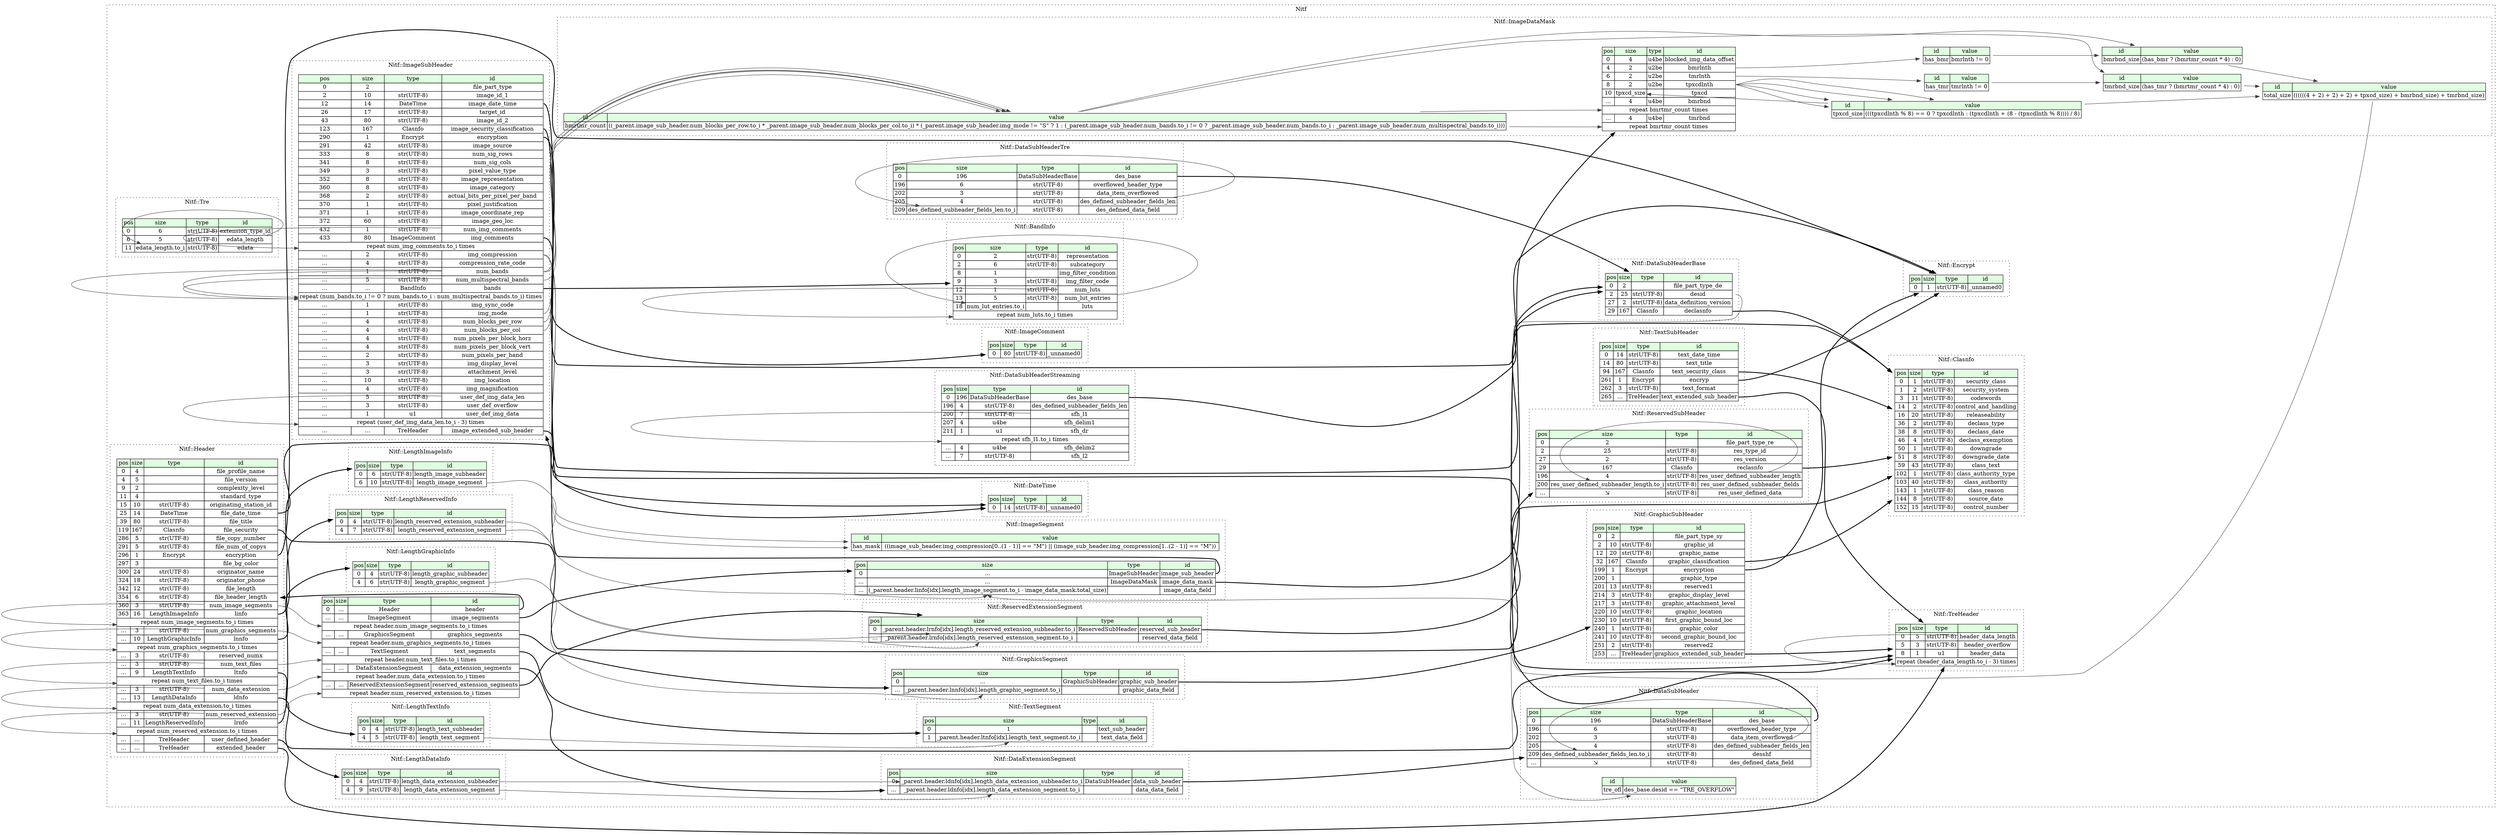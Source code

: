 digraph {
	rankdir=LR;
	node [shape=plaintext];
	subgraph cluster__nitf {
		label="Nitf";
		graph[style=dotted];

		nitf__seq [label=<<TABLE BORDER="0" CELLBORDER="1" CELLSPACING="0">
			<TR><TD BGCOLOR="#E0FFE0">pos</TD><TD BGCOLOR="#E0FFE0">size</TD><TD BGCOLOR="#E0FFE0">type</TD><TD BGCOLOR="#E0FFE0">id</TD></TR>
			<TR><TD PORT="header_pos">0</TD><TD PORT="header_size">...</TD><TD>Header</TD><TD PORT="header_type">header</TD></TR>
			<TR><TD PORT="image_segments_pos">...</TD><TD PORT="image_segments_size">...</TD><TD>ImageSegment</TD><TD PORT="image_segments_type">image_segments</TD></TR>
			<TR><TD COLSPAN="4" PORT="image_segments__repeat">repeat header.num_image_segments.to_i times</TD></TR>
			<TR><TD PORT="graphics_segments_pos">...</TD><TD PORT="graphics_segments_size">...</TD><TD>GraphicsSegment</TD><TD PORT="graphics_segments_type">graphics_segments</TD></TR>
			<TR><TD COLSPAN="4" PORT="graphics_segments__repeat">repeat header.num_graphics_segments.to_i times</TD></TR>
			<TR><TD PORT="text_segments_pos">...</TD><TD PORT="text_segments_size">...</TD><TD>TextSegment</TD><TD PORT="text_segments_type">text_segments</TD></TR>
			<TR><TD COLSPAN="4" PORT="text_segments__repeat">repeat header.num_text_files.to_i times</TD></TR>
			<TR><TD PORT="data_extension_segments_pos">...</TD><TD PORT="data_extension_segments_size">...</TD><TD>DataExtensionSegment</TD><TD PORT="data_extension_segments_type">data_extension_segments</TD></TR>
			<TR><TD COLSPAN="4" PORT="data_extension_segments__repeat">repeat header.num_data_extension.to_i times</TD></TR>
			<TR><TD PORT="reserved_extension_segments_pos">...</TD><TD PORT="reserved_extension_segments_size">...</TD><TD>ReservedExtensionSegment</TD><TD PORT="reserved_extension_segments_type">reserved_extension_segments</TD></TR>
			<TR><TD COLSPAN="4" PORT="reserved_extension_segments__repeat">repeat header.num_reserved_extension.to_i times</TD></TR>
		</TABLE>>];
		subgraph cluster__reserved_extension_segment {
			label="Nitf::ReservedExtensionSegment";
			graph[style=dotted];

			reserved_extension_segment__seq [label=<<TABLE BORDER="0" CELLBORDER="1" CELLSPACING="0">
				<TR><TD BGCOLOR="#E0FFE0">pos</TD><TD BGCOLOR="#E0FFE0">size</TD><TD BGCOLOR="#E0FFE0">type</TD><TD BGCOLOR="#E0FFE0">id</TD></TR>
				<TR><TD PORT="reserved_sub_header_pos">0</TD><TD PORT="reserved_sub_header_size">_parent.header.lrnfo[idx].length_reserved_extension_subheader.to_i</TD><TD>ReservedSubHeader</TD><TD PORT="reserved_sub_header_type">reserved_sub_header</TD></TR>
				<TR><TD PORT="reserved_data_field_pos">...</TD><TD PORT="reserved_data_field_size">_parent.header.lrnfo[idx].length_reserved_extension_segment.to_i</TD><TD></TD><TD PORT="reserved_data_field_type">reserved_data_field</TD></TR>
			</TABLE>>];
		}
		subgraph cluster__image_comment {
			label="Nitf::ImageComment";
			graph[style=dotted];

			image_comment__seq [label=<<TABLE BORDER="0" CELLBORDER="1" CELLSPACING="0">
				<TR><TD BGCOLOR="#E0FFE0">pos</TD><TD BGCOLOR="#E0FFE0">size</TD><TD BGCOLOR="#E0FFE0">type</TD><TD BGCOLOR="#E0FFE0">id</TD></TR>
				<TR><TD PORT="_unnamed0_pos">0</TD><TD PORT="_unnamed0_size">80</TD><TD>str(UTF-8)</TD><TD PORT="_unnamed0_type">_unnamed0</TD></TR>
			</TABLE>>];
		}
		subgraph cluster__length_reserved_info {
			label="Nitf::LengthReservedInfo";
			graph[style=dotted];

			length_reserved_info__seq [label=<<TABLE BORDER="0" CELLBORDER="1" CELLSPACING="0">
				<TR><TD BGCOLOR="#E0FFE0">pos</TD><TD BGCOLOR="#E0FFE0">size</TD><TD BGCOLOR="#E0FFE0">type</TD><TD BGCOLOR="#E0FFE0">id</TD></TR>
				<TR><TD PORT="length_reserved_extension_subheader_pos">0</TD><TD PORT="length_reserved_extension_subheader_size">4</TD><TD>str(UTF-8)</TD><TD PORT="length_reserved_extension_subheader_type">length_reserved_extension_subheader</TD></TR>
				<TR><TD PORT="length_reserved_extension_segment_pos">4</TD><TD PORT="length_reserved_extension_segment_size">7</TD><TD>str(UTF-8)</TD><TD PORT="length_reserved_extension_segment_type">length_reserved_extension_segment</TD></TR>
			</TABLE>>];
		}
		subgraph cluster__tre {
			label="Nitf::Tre";
			graph[style=dotted];

			tre__seq [label=<<TABLE BORDER="0" CELLBORDER="1" CELLSPACING="0">
				<TR><TD BGCOLOR="#E0FFE0">pos</TD><TD BGCOLOR="#E0FFE0">size</TD><TD BGCOLOR="#E0FFE0">type</TD><TD BGCOLOR="#E0FFE0">id</TD></TR>
				<TR><TD PORT="extension_type_id_pos">0</TD><TD PORT="extension_type_id_size">6</TD><TD>str(UTF-8)</TD><TD PORT="extension_type_id_type">extension_type_id</TD></TR>
				<TR><TD PORT="edata_length_pos">6</TD><TD PORT="edata_length_size">5</TD><TD>str(UTF-8)</TD><TD PORT="edata_length_type">edata_length</TD></TR>
				<TR><TD PORT="edata_pos">11</TD><TD PORT="edata_size">edata_length.to_i</TD><TD>str(UTF-8)</TD><TD PORT="edata_type">edata</TD></TR>
			</TABLE>>];
		}
		subgraph cluster__band_info {
			label="Nitf::BandInfo";
			graph[style=dotted];

			band_info__seq [label=<<TABLE BORDER="0" CELLBORDER="1" CELLSPACING="0">
				<TR><TD BGCOLOR="#E0FFE0">pos</TD><TD BGCOLOR="#E0FFE0">size</TD><TD BGCOLOR="#E0FFE0">type</TD><TD BGCOLOR="#E0FFE0">id</TD></TR>
				<TR><TD PORT="representation_pos">0</TD><TD PORT="representation_size">2</TD><TD>str(UTF-8)</TD><TD PORT="representation_type">representation</TD></TR>
				<TR><TD PORT="subcategory_pos">2</TD><TD PORT="subcategory_size">6</TD><TD>str(UTF-8)</TD><TD PORT="subcategory_type">subcategory</TD></TR>
				<TR><TD PORT="img_filter_condition_pos">8</TD><TD PORT="img_filter_condition_size">1</TD><TD></TD><TD PORT="img_filter_condition_type">img_filter_condition</TD></TR>
				<TR><TD PORT="img_filter_code_pos">9</TD><TD PORT="img_filter_code_size">3</TD><TD>str(UTF-8)</TD><TD PORT="img_filter_code_type">img_filter_code</TD></TR>
				<TR><TD PORT="num_luts_pos">12</TD><TD PORT="num_luts_size">1</TD><TD>str(UTF-8)</TD><TD PORT="num_luts_type">num_luts</TD></TR>
				<TR><TD PORT="num_lut_entries_pos">13</TD><TD PORT="num_lut_entries_size">5</TD><TD>str(UTF-8)</TD><TD PORT="num_lut_entries_type">num_lut_entries</TD></TR>
				<TR><TD PORT="luts_pos">18</TD><TD PORT="luts_size">num_lut_entries.to_i</TD><TD></TD><TD PORT="luts_type">luts</TD></TR>
				<TR><TD COLSPAN="4" PORT="luts__repeat">repeat num_luts.to_i times</TD></TR>
			</TABLE>>];
		}
		subgraph cluster__image_segment {
			label="Nitf::ImageSegment";
			graph[style=dotted];

			image_segment__seq [label=<<TABLE BORDER="0" CELLBORDER="1" CELLSPACING="0">
				<TR><TD BGCOLOR="#E0FFE0">pos</TD><TD BGCOLOR="#E0FFE0">size</TD><TD BGCOLOR="#E0FFE0">type</TD><TD BGCOLOR="#E0FFE0">id</TD></TR>
				<TR><TD PORT="image_sub_header_pos">0</TD><TD PORT="image_sub_header_size">...</TD><TD>ImageSubHeader</TD><TD PORT="image_sub_header_type">image_sub_header</TD></TR>
				<TR><TD PORT="image_data_mask_pos">...</TD><TD PORT="image_data_mask_size">...</TD><TD>ImageDataMask</TD><TD PORT="image_data_mask_type">image_data_mask</TD></TR>
				<TR><TD PORT="image_data_field_pos">...</TD><TD PORT="image_data_field_size">(_parent.header.linfo[idx].length_image_segment.to_i - image_data_mask.total_size)</TD><TD></TD><TD PORT="image_data_field_type">image_data_field</TD></TR>
			</TABLE>>];
			image_segment__inst__has_mask [label=<<TABLE BORDER="0" CELLBORDER="1" CELLSPACING="0">
				<TR><TD BGCOLOR="#E0FFE0">id</TD><TD BGCOLOR="#E0FFE0">value</TD></TR>
				<TR><TD>has_mask</TD><TD> ((image_sub_header.img_compression[0..(1 - 1)] == &quot;M&quot;) || (image_sub_header.img_compression[1..(2 - 1)] == &quot;M&quot;)) </TD></TR>
			</TABLE>>];
		}
		subgraph cluster__text_segment {
			label="Nitf::TextSegment";
			graph[style=dotted];

			text_segment__seq [label=<<TABLE BORDER="0" CELLBORDER="1" CELLSPACING="0">
				<TR><TD BGCOLOR="#E0FFE0">pos</TD><TD BGCOLOR="#E0FFE0">size</TD><TD BGCOLOR="#E0FFE0">type</TD><TD BGCOLOR="#E0FFE0">id</TD></TR>
				<TR><TD PORT="text_sub_header_pos">0</TD><TD PORT="text_sub_header_size">1</TD><TD></TD><TD PORT="text_sub_header_type">text_sub_header</TD></TR>
				<TR><TD PORT="text_data_field_pos">1</TD><TD PORT="text_data_field_size">_parent.header.ltnfo[idx].length_text_segment.to_i</TD><TD></TD><TD PORT="text_data_field_type">text_data_field</TD></TR>
			</TABLE>>];
		}
		subgraph cluster__graphic_sub_header {
			label="Nitf::GraphicSubHeader";
			graph[style=dotted];

			graphic_sub_header__seq [label=<<TABLE BORDER="0" CELLBORDER="1" CELLSPACING="0">
				<TR><TD BGCOLOR="#E0FFE0">pos</TD><TD BGCOLOR="#E0FFE0">size</TD><TD BGCOLOR="#E0FFE0">type</TD><TD BGCOLOR="#E0FFE0">id</TD></TR>
				<TR><TD PORT="file_part_type_sy_pos">0</TD><TD PORT="file_part_type_sy_size">2</TD><TD></TD><TD PORT="file_part_type_sy_type">file_part_type_sy</TD></TR>
				<TR><TD PORT="graphic_id_pos">2</TD><TD PORT="graphic_id_size">10</TD><TD>str(UTF-8)</TD><TD PORT="graphic_id_type">graphic_id</TD></TR>
				<TR><TD PORT="graphic_name_pos">12</TD><TD PORT="graphic_name_size">20</TD><TD>str(UTF-8)</TD><TD PORT="graphic_name_type">graphic_name</TD></TR>
				<TR><TD PORT="graphic_classification_pos">32</TD><TD PORT="graphic_classification_size">167</TD><TD>Clasnfo</TD><TD PORT="graphic_classification_type">graphic_classification</TD></TR>
				<TR><TD PORT="encryption_pos">199</TD><TD PORT="encryption_size">1</TD><TD>Encrypt</TD><TD PORT="encryption_type">encryption</TD></TR>
				<TR><TD PORT="graphic_type_pos">200</TD><TD PORT="graphic_type_size">1</TD><TD></TD><TD PORT="graphic_type_type">graphic_type</TD></TR>
				<TR><TD PORT="reserved1_pos">201</TD><TD PORT="reserved1_size">13</TD><TD>str(UTF-8)</TD><TD PORT="reserved1_type">reserved1</TD></TR>
				<TR><TD PORT="graphic_display_level_pos">214</TD><TD PORT="graphic_display_level_size">3</TD><TD>str(UTF-8)</TD><TD PORT="graphic_display_level_type">graphic_display_level</TD></TR>
				<TR><TD PORT="graphic_attachment_level_pos">217</TD><TD PORT="graphic_attachment_level_size">3</TD><TD>str(UTF-8)</TD><TD PORT="graphic_attachment_level_type">graphic_attachment_level</TD></TR>
				<TR><TD PORT="graphic_location_pos">220</TD><TD PORT="graphic_location_size">10</TD><TD>str(UTF-8)</TD><TD PORT="graphic_location_type">graphic_location</TD></TR>
				<TR><TD PORT="first_graphic_bound_loc_pos">230</TD><TD PORT="first_graphic_bound_loc_size">10</TD><TD>str(UTF-8)</TD><TD PORT="first_graphic_bound_loc_type">first_graphic_bound_loc</TD></TR>
				<TR><TD PORT="graphic_color_pos">240</TD><TD PORT="graphic_color_size">1</TD><TD>str(UTF-8)</TD><TD PORT="graphic_color_type">graphic_color</TD></TR>
				<TR><TD PORT="second_graphic_bound_loc_pos">241</TD><TD PORT="second_graphic_bound_loc_size">10</TD><TD>str(UTF-8)</TD><TD PORT="second_graphic_bound_loc_type">second_graphic_bound_loc</TD></TR>
				<TR><TD PORT="reserved2_pos">251</TD><TD PORT="reserved2_size">2</TD><TD>str(UTF-8)</TD><TD PORT="reserved2_type">reserved2</TD></TR>
				<TR><TD PORT="graphics_extended_sub_header_pos">253</TD><TD PORT="graphics_extended_sub_header_size">...</TD><TD>TreHeader</TD><TD PORT="graphics_extended_sub_header_type">graphics_extended_sub_header</TD></TR>
			</TABLE>>];
		}
		subgraph cluster__clasnfo {
			label="Nitf::Clasnfo";
			graph[style=dotted];

			clasnfo__seq [label=<<TABLE BORDER="0" CELLBORDER="1" CELLSPACING="0">
				<TR><TD BGCOLOR="#E0FFE0">pos</TD><TD BGCOLOR="#E0FFE0">size</TD><TD BGCOLOR="#E0FFE0">type</TD><TD BGCOLOR="#E0FFE0">id</TD></TR>
				<TR><TD PORT="security_class_pos">0</TD><TD PORT="security_class_size">1</TD><TD>str(UTF-8)</TD><TD PORT="security_class_type">security_class</TD></TR>
				<TR><TD PORT="security_system_pos">1</TD><TD PORT="security_system_size">2</TD><TD>str(UTF-8)</TD><TD PORT="security_system_type">security_system</TD></TR>
				<TR><TD PORT="codewords_pos">3</TD><TD PORT="codewords_size">11</TD><TD>str(UTF-8)</TD><TD PORT="codewords_type">codewords</TD></TR>
				<TR><TD PORT="control_and_handling_pos">14</TD><TD PORT="control_and_handling_size">2</TD><TD>str(UTF-8)</TD><TD PORT="control_and_handling_type">control_and_handling</TD></TR>
				<TR><TD PORT="releaseability_pos">16</TD><TD PORT="releaseability_size">20</TD><TD>str(UTF-8)</TD><TD PORT="releaseability_type">releaseability</TD></TR>
				<TR><TD PORT="declass_type_pos">36</TD><TD PORT="declass_type_size">2</TD><TD>str(UTF-8)</TD><TD PORT="declass_type_type">declass_type</TD></TR>
				<TR><TD PORT="declass_date_pos">38</TD><TD PORT="declass_date_size">8</TD><TD>str(UTF-8)</TD><TD PORT="declass_date_type">declass_date</TD></TR>
				<TR><TD PORT="declass_exemption_pos">46</TD><TD PORT="declass_exemption_size">4</TD><TD>str(UTF-8)</TD><TD PORT="declass_exemption_type">declass_exemption</TD></TR>
				<TR><TD PORT="downgrade_pos">50</TD><TD PORT="downgrade_size">1</TD><TD>str(UTF-8)</TD><TD PORT="downgrade_type">downgrade</TD></TR>
				<TR><TD PORT="downgrade_date_pos">51</TD><TD PORT="downgrade_date_size">8</TD><TD>str(UTF-8)</TD><TD PORT="downgrade_date_type">downgrade_date</TD></TR>
				<TR><TD PORT="class_text_pos">59</TD><TD PORT="class_text_size">43</TD><TD>str(UTF-8)</TD><TD PORT="class_text_type">class_text</TD></TR>
				<TR><TD PORT="class_authority_type_pos">102</TD><TD PORT="class_authority_type_size">1</TD><TD>str(UTF-8)</TD><TD PORT="class_authority_type_type">class_authority_type</TD></TR>
				<TR><TD PORT="class_authority_pos">103</TD><TD PORT="class_authority_size">40</TD><TD>str(UTF-8)</TD><TD PORT="class_authority_type">class_authority</TD></TR>
				<TR><TD PORT="class_reason_pos">143</TD><TD PORT="class_reason_size">1</TD><TD>str(UTF-8)</TD><TD PORT="class_reason_type">class_reason</TD></TR>
				<TR><TD PORT="source_date_pos">144</TD><TD PORT="source_date_size">8</TD><TD>str(UTF-8)</TD><TD PORT="source_date_type">source_date</TD></TR>
				<TR><TD PORT="control_number_pos">152</TD><TD PORT="control_number_size">15</TD><TD>str(UTF-8)</TD><TD PORT="control_number_type">control_number</TD></TR>
			</TABLE>>];
		}
		subgraph cluster__length_graphic_info {
			label="Nitf::LengthGraphicInfo";
			graph[style=dotted];

			length_graphic_info__seq [label=<<TABLE BORDER="0" CELLBORDER="1" CELLSPACING="0">
				<TR><TD BGCOLOR="#E0FFE0">pos</TD><TD BGCOLOR="#E0FFE0">size</TD><TD BGCOLOR="#E0FFE0">type</TD><TD BGCOLOR="#E0FFE0">id</TD></TR>
				<TR><TD PORT="length_graphic_subheader_pos">0</TD><TD PORT="length_graphic_subheader_size">4</TD><TD>str(UTF-8)</TD><TD PORT="length_graphic_subheader_type">length_graphic_subheader</TD></TR>
				<TR><TD PORT="length_graphic_segment_pos">4</TD><TD PORT="length_graphic_segment_size">6</TD><TD>str(UTF-8)</TD><TD PORT="length_graphic_segment_type">length_graphic_segment</TD></TR>
			</TABLE>>];
		}
		subgraph cluster__encrypt {
			label="Nitf::Encrypt";
			graph[style=dotted];

			encrypt__seq [label=<<TABLE BORDER="0" CELLBORDER="1" CELLSPACING="0">
				<TR><TD BGCOLOR="#E0FFE0">pos</TD><TD BGCOLOR="#E0FFE0">size</TD><TD BGCOLOR="#E0FFE0">type</TD><TD BGCOLOR="#E0FFE0">id</TD></TR>
				<TR><TD PORT="_unnamed0_pos">0</TD><TD PORT="_unnamed0_size">1</TD><TD>str(UTF-8)</TD><TD PORT="_unnamed0_type">_unnamed0</TD></TR>
			</TABLE>>];
		}
		subgraph cluster__image_data_mask {
			label="Nitf::ImageDataMask";
			graph[style=dotted];

			image_data_mask__seq [label=<<TABLE BORDER="0" CELLBORDER="1" CELLSPACING="0">
				<TR><TD BGCOLOR="#E0FFE0">pos</TD><TD BGCOLOR="#E0FFE0">size</TD><TD BGCOLOR="#E0FFE0">type</TD><TD BGCOLOR="#E0FFE0">id</TD></TR>
				<TR><TD PORT="blocked_img_data_offset_pos">0</TD><TD PORT="blocked_img_data_offset_size">4</TD><TD>u4be</TD><TD PORT="blocked_img_data_offset_type">blocked_img_data_offset</TD></TR>
				<TR><TD PORT="bmrlnth_pos">4</TD><TD PORT="bmrlnth_size">2</TD><TD>u2be</TD><TD PORT="bmrlnth_type">bmrlnth</TD></TR>
				<TR><TD PORT="tmrlnth_pos">6</TD><TD PORT="tmrlnth_size">2</TD><TD>u2be</TD><TD PORT="tmrlnth_type">tmrlnth</TD></TR>
				<TR><TD PORT="tpxcdlnth_pos">8</TD><TD PORT="tpxcdlnth_size">2</TD><TD>u2be</TD><TD PORT="tpxcdlnth_type">tpxcdlnth</TD></TR>
				<TR><TD PORT="tpxcd_pos">10</TD><TD PORT="tpxcd_size">tpxcd_size</TD><TD></TD><TD PORT="tpxcd_type">tpxcd</TD></TR>
				<TR><TD PORT="bmrbnd_pos">...</TD><TD PORT="bmrbnd_size">4</TD><TD>u4be</TD><TD PORT="bmrbnd_type">bmrbnd</TD></TR>
				<TR><TD COLSPAN="4" PORT="bmrbnd__repeat">repeat bmrtmr_count times</TD></TR>
				<TR><TD PORT="tmrbnd_pos">...</TD><TD PORT="tmrbnd_size">4</TD><TD>u4be</TD><TD PORT="tmrbnd_type">tmrbnd</TD></TR>
				<TR><TD COLSPAN="4" PORT="tmrbnd__repeat">repeat bmrtmr_count times</TD></TR>
			</TABLE>>];
			image_data_mask__inst__has_bmr [label=<<TABLE BORDER="0" CELLBORDER="1" CELLSPACING="0">
				<TR><TD BGCOLOR="#E0FFE0">id</TD><TD BGCOLOR="#E0FFE0">value</TD></TR>
				<TR><TD>has_bmr</TD><TD>bmrlnth != 0</TD></TR>
			</TABLE>>];
			image_data_mask__inst__has_tmr [label=<<TABLE BORDER="0" CELLBORDER="1" CELLSPACING="0">
				<TR><TD BGCOLOR="#E0FFE0">id</TD><TD BGCOLOR="#E0FFE0">value</TD></TR>
				<TR><TD>has_tmr</TD><TD>tmrlnth != 0</TD></TR>
			</TABLE>>];
			image_data_mask__inst__tmrbnd_size [label=<<TABLE BORDER="0" CELLBORDER="1" CELLSPACING="0">
				<TR><TD BGCOLOR="#E0FFE0">id</TD><TD BGCOLOR="#E0FFE0">value</TD></TR>
				<TR><TD>tmrbnd_size</TD><TD>(has_tmr ? (bmrtmr_count * 4) : 0)</TD></TR>
			</TABLE>>];
			image_data_mask__inst__tpxcd_size [label=<<TABLE BORDER="0" CELLBORDER="1" CELLSPACING="0">
				<TR><TD BGCOLOR="#E0FFE0">id</TD><TD BGCOLOR="#E0FFE0">value</TD></TR>
				<TR><TD>tpxcd_size</TD><TD>(((tpxcdlnth % 8) == 0 ? tpxcdlnth : (tpxcdlnth + (8 - (tpxcdlnth % 8)))) / 8)</TD></TR>
			</TABLE>>];
			image_data_mask__inst__total_size [label=<<TABLE BORDER="0" CELLBORDER="1" CELLSPACING="0">
				<TR><TD BGCOLOR="#E0FFE0">id</TD><TD BGCOLOR="#E0FFE0">value</TD></TR>
				<TR><TD>total_size</TD><TD>((((((4 + 2) + 2) + 2) + tpxcd_size) + bmrbnd_size) + tmrbnd_size)</TD></TR>
			</TABLE>>];
			image_data_mask__inst__bmrbnd_size [label=<<TABLE BORDER="0" CELLBORDER="1" CELLSPACING="0">
				<TR><TD BGCOLOR="#E0FFE0">id</TD><TD BGCOLOR="#E0FFE0">value</TD></TR>
				<TR><TD>bmrbnd_size</TD><TD>(has_bmr ? (bmrtmr_count * 4) : 0)</TD></TR>
			</TABLE>>];
			image_data_mask__inst__bmrtmr_count [label=<<TABLE BORDER="0" CELLBORDER="1" CELLSPACING="0">
				<TR><TD BGCOLOR="#E0FFE0">id</TD><TD BGCOLOR="#E0FFE0">value</TD></TR>
				<TR><TD>bmrtmr_count</TD><TD>((_parent.image_sub_header.num_blocks_per_row.to_i * _parent.image_sub_header.num_blocks_per_col.to_i) * (_parent.image_sub_header.img_mode != &quot;S&quot; ? 1 : (_parent.image_sub_header.num_bands.to_i != 0 ? _parent.image_sub_header.num_bands.to_i : _parent.image_sub_header.num_multispectral_bands.to_i)))</TD></TR>
			</TABLE>>];
		}
		subgraph cluster__graphics_segment {
			label="Nitf::GraphicsSegment";
			graph[style=dotted];

			graphics_segment__seq [label=<<TABLE BORDER="0" CELLBORDER="1" CELLSPACING="0">
				<TR><TD BGCOLOR="#E0FFE0">pos</TD><TD BGCOLOR="#E0FFE0">size</TD><TD BGCOLOR="#E0FFE0">type</TD><TD BGCOLOR="#E0FFE0">id</TD></TR>
				<TR><TD PORT="graphic_sub_header_pos">0</TD><TD PORT="graphic_sub_header_size">...</TD><TD>GraphicSubHeader</TD><TD PORT="graphic_sub_header_type">graphic_sub_header</TD></TR>
				<TR><TD PORT="graphic_data_field_pos">...</TD><TD PORT="graphic_data_field_size">_parent.header.lnnfo[idx].length_graphic_segment.to_i</TD><TD></TD><TD PORT="graphic_data_field_type">graphic_data_field</TD></TR>
			</TABLE>>];
		}
		subgraph cluster__data_sub_header {
			label="Nitf::DataSubHeader";
			graph[style=dotted];

			data_sub_header__seq [label=<<TABLE BORDER="0" CELLBORDER="1" CELLSPACING="0">
				<TR><TD BGCOLOR="#E0FFE0">pos</TD><TD BGCOLOR="#E0FFE0">size</TD><TD BGCOLOR="#E0FFE0">type</TD><TD BGCOLOR="#E0FFE0">id</TD></TR>
				<TR><TD PORT="des_base_pos">0</TD><TD PORT="des_base_size">196</TD><TD>DataSubHeaderBase</TD><TD PORT="des_base_type">des_base</TD></TR>
				<TR><TD PORT="overflowed_header_type_pos">196</TD><TD PORT="overflowed_header_type_size">6</TD><TD>str(UTF-8)</TD><TD PORT="overflowed_header_type_type">overflowed_header_type</TD></TR>
				<TR><TD PORT="data_item_overflowed_pos">202</TD><TD PORT="data_item_overflowed_size">3</TD><TD>str(UTF-8)</TD><TD PORT="data_item_overflowed_type">data_item_overflowed</TD></TR>
				<TR><TD PORT="des_defined_subheader_fields_len_pos">205</TD><TD PORT="des_defined_subheader_fields_len_size">4</TD><TD>str(UTF-8)</TD><TD PORT="des_defined_subheader_fields_len_type">des_defined_subheader_fields_len</TD></TR>
				<TR><TD PORT="desshf_pos">209</TD><TD PORT="desshf_size">des_defined_subheader_fields_len.to_i</TD><TD>str(UTF-8)</TD><TD PORT="desshf_type">desshf</TD></TR>
				<TR><TD PORT="des_defined_data_field_pos">...</TD><TD PORT="des_defined_data_field_size">⇲</TD><TD>str(UTF-8)</TD><TD PORT="des_defined_data_field_type">des_defined_data_field</TD></TR>
			</TABLE>>];
			data_sub_header__inst__tre_ofl [label=<<TABLE BORDER="0" CELLBORDER="1" CELLSPACING="0">
				<TR><TD BGCOLOR="#E0FFE0">id</TD><TD BGCOLOR="#E0FFE0">value</TD></TR>
				<TR><TD>tre_ofl</TD><TD>des_base.desid == &quot;TRE_OVERFLOW&quot;</TD></TR>
			</TABLE>>];
		}
		subgraph cluster__data_extension_segment {
			label="Nitf::DataExtensionSegment";
			graph[style=dotted];

			data_extension_segment__seq [label=<<TABLE BORDER="0" CELLBORDER="1" CELLSPACING="0">
				<TR><TD BGCOLOR="#E0FFE0">pos</TD><TD BGCOLOR="#E0FFE0">size</TD><TD BGCOLOR="#E0FFE0">type</TD><TD BGCOLOR="#E0FFE0">id</TD></TR>
				<TR><TD PORT="data_sub_header_pos">0</TD><TD PORT="data_sub_header_size">_parent.header.ldnfo[idx].length_data_extension_subheader.to_i</TD><TD>DataSubHeader</TD><TD PORT="data_sub_header_type">data_sub_header</TD></TR>
				<TR><TD PORT="data_data_field_pos">...</TD><TD PORT="data_data_field_size">_parent.header.ldnfo[idx].length_data_extension_segment.to_i</TD><TD></TD><TD PORT="data_data_field_type">data_data_field</TD></TR>
			</TABLE>>];
		}
		subgraph cluster__data_sub_header_tre {
			label="Nitf::DataSubHeaderTre";
			graph[style=dotted];

			data_sub_header_tre__seq [label=<<TABLE BORDER="0" CELLBORDER="1" CELLSPACING="0">
				<TR><TD BGCOLOR="#E0FFE0">pos</TD><TD BGCOLOR="#E0FFE0">size</TD><TD BGCOLOR="#E0FFE0">type</TD><TD BGCOLOR="#E0FFE0">id</TD></TR>
				<TR><TD PORT="des_base_pos">0</TD><TD PORT="des_base_size">196</TD><TD>DataSubHeaderBase</TD><TD PORT="des_base_type">des_base</TD></TR>
				<TR><TD PORT="overflowed_header_type_pos">196</TD><TD PORT="overflowed_header_type_size">6</TD><TD>str(UTF-8)</TD><TD PORT="overflowed_header_type_type">overflowed_header_type</TD></TR>
				<TR><TD PORT="data_item_overflowed_pos">202</TD><TD PORT="data_item_overflowed_size">3</TD><TD>str(UTF-8)</TD><TD PORT="data_item_overflowed_type">data_item_overflowed</TD></TR>
				<TR><TD PORT="des_defined_subheader_fields_len_pos">205</TD><TD PORT="des_defined_subheader_fields_len_size">4</TD><TD>str(UTF-8)</TD><TD PORT="des_defined_subheader_fields_len_type">des_defined_subheader_fields_len</TD></TR>
				<TR><TD PORT="des_defined_data_field_pos">209</TD><TD PORT="des_defined_data_field_size">des_defined_subheader_fields_len.to_i</TD><TD>str(UTF-8)</TD><TD PORT="des_defined_data_field_type">des_defined_data_field</TD></TR>
			</TABLE>>];
		}
		subgraph cluster__image_sub_header {
			label="Nitf::ImageSubHeader";
			graph[style=dotted];

			image_sub_header__seq [label=<<TABLE BORDER="0" CELLBORDER="1" CELLSPACING="0">
				<TR><TD BGCOLOR="#E0FFE0">pos</TD><TD BGCOLOR="#E0FFE0">size</TD><TD BGCOLOR="#E0FFE0">type</TD><TD BGCOLOR="#E0FFE0">id</TD></TR>
				<TR><TD PORT="file_part_type_pos">0</TD><TD PORT="file_part_type_size">2</TD><TD></TD><TD PORT="file_part_type_type">file_part_type</TD></TR>
				<TR><TD PORT="image_id_1_pos">2</TD><TD PORT="image_id_1_size">10</TD><TD>str(UTF-8)</TD><TD PORT="image_id_1_type">image_id_1</TD></TR>
				<TR><TD PORT="image_date_time_pos">12</TD><TD PORT="image_date_time_size">14</TD><TD>DateTime</TD><TD PORT="image_date_time_type">image_date_time</TD></TR>
				<TR><TD PORT="target_id_pos">26</TD><TD PORT="target_id_size">17</TD><TD>str(UTF-8)</TD><TD PORT="target_id_type">target_id</TD></TR>
				<TR><TD PORT="image_id_2_pos">43</TD><TD PORT="image_id_2_size">80</TD><TD>str(UTF-8)</TD><TD PORT="image_id_2_type">image_id_2</TD></TR>
				<TR><TD PORT="image_security_classification_pos">123</TD><TD PORT="image_security_classification_size">167</TD><TD>Clasnfo</TD><TD PORT="image_security_classification_type">image_security_classification</TD></TR>
				<TR><TD PORT="encryption_pos">290</TD><TD PORT="encryption_size">1</TD><TD>Encrypt</TD><TD PORT="encryption_type">encryption</TD></TR>
				<TR><TD PORT="image_source_pos">291</TD><TD PORT="image_source_size">42</TD><TD>str(UTF-8)</TD><TD PORT="image_source_type">image_source</TD></TR>
				<TR><TD PORT="num_sig_rows_pos">333</TD><TD PORT="num_sig_rows_size">8</TD><TD>str(UTF-8)</TD><TD PORT="num_sig_rows_type">num_sig_rows</TD></TR>
				<TR><TD PORT="num_sig_cols_pos">341</TD><TD PORT="num_sig_cols_size">8</TD><TD>str(UTF-8)</TD><TD PORT="num_sig_cols_type">num_sig_cols</TD></TR>
				<TR><TD PORT="pixel_value_type_pos">349</TD><TD PORT="pixel_value_type_size">3</TD><TD>str(UTF-8)</TD><TD PORT="pixel_value_type_type">pixel_value_type</TD></TR>
				<TR><TD PORT="image_representation_pos">352</TD><TD PORT="image_representation_size">8</TD><TD>str(UTF-8)</TD><TD PORT="image_representation_type">image_representation</TD></TR>
				<TR><TD PORT="image_category_pos">360</TD><TD PORT="image_category_size">8</TD><TD>str(UTF-8)</TD><TD PORT="image_category_type">image_category</TD></TR>
				<TR><TD PORT="actual_bits_per_pixel_per_band_pos">368</TD><TD PORT="actual_bits_per_pixel_per_band_size">2</TD><TD>str(UTF-8)</TD><TD PORT="actual_bits_per_pixel_per_band_type">actual_bits_per_pixel_per_band</TD></TR>
				<TR><TD PORT="pixel_justification_pos">370</TD><TD PORT="pixel_justification_size">1</TD><TD>str(UTF-8)</TD><TD PORT="pixel_justification_type">pixel_justification</TD></TR>
				<TR><TD PORT="image_coordinate_rep_pos">371</TD><TD PORT="image_coordinate_rep_size">1</TD><TD>str(UTF-8)</TD><TD PORT="image_coordinate_rep_type">image_coordinate_rep</TD></TR>
				<TR><TD PORT="image_geo_loc_pos">372</TD><TD PORT="image_geo_loc_size">60</TD><TD>str(UTF-8)</TD><TD PORT="image_geo_loc_type">image_geo_loc</TD></TR>
				<TR><TD PORT="num_img_comments_pos">432</TD><TD PORT="num_img_comments_size">1</TD><TD>str(UTF-8)</TD><TD PORT="num_img_comments_type">num_img_comments</TD></TR>
				<TR><TD PORT="img_comments_pos">433</TD><TD PORT="img_comments_size">80</TD><TD>ImageComment</TD><TD PORT="img_comments_type">img_comments</TD></TR>
				<TR><TD COLSPAN="4" PORT="img_comments__repeat">repeat num_img_comments.to_i times</TD></TR>
				<TR><TD PORT="img_compression_pos">...</TD><TD PORT="img_compression_size">2</TD><TD>str(UTF-8)</TD><TD PORT="img_compression_type">img_compression</TD></TR>
				<TR><TD PORT="compression_rate_code_pos">...</TD><TD PORT="compression_rate_code_size">4</TD><TD>str(UTF-8)</TD><TD PORT="compression_rate_code_type">compression_rate_code</TD></TR>
				<TR><TD PORT="num_bands_pos">...</TD><TD PORT="num_bands_size">1</TD><TD>str(UTF-8)</TD><TD PORT="num_bands_type">num_bands</TD></TR>
				<TR><TD PORT="num_multispectral_bands_pos">...</TD><TD PORT="num_multispectral_bands_size">5</TD><TD>str(UTF-8)</TD><TD PORT="num_multispectral_bands_type">num_multispectral_bands</TD></TR>
				<TR><TD PORT="bands_pos">...</TD><TD PORT="bands_size">...</TD><TD>BandInfo</TD><TD PORT="bands_type">bands</TD></TR>
				<TR><TD COLSPAN="4" PORT="bands__repeat">repeat (num_bands.to_i != 0 ? num_bands.to_i : num_multispectral_bands.to_i) times</TD></TR>
				<TR><TD PORT="img_sync_code_pos">...</TD><TD PORT="img_sync_code_size">1</TD><TD>str(UTF-8)</TD><TD PORT="img_sync_code_type">img_sync_code</TD></TR>
				<TR><TD PORT="img_mode_pos">...</TD><TD PORT="img_mode_size">1</TD><TD>str(UTF-8)</TD><TD PORT="img_mode_type">img_mode</TD></TR>
				<TR><TD PORT="num_blocks_per_row_pos">...</TD><TD PORT="num_blocks_per_row_size">4</TD><TD>str(UTF-8)</TD><TD PORT="num_blocks_per_row_type">num_blocks_per_row</TD></TR>
				<TR><TD PORT="num_blocks_per_col_pos">...</TD><TD PORT="num_blocks_per_col_size">4</TD><TD>str(UTF-8)</TD><TD PORT="num_blocks_per_col_type">num_blocks_per_col</TD></TR>
				<TR><TD PORT="num_pixels_per_block_horz_pos">...</TD><TD PORT="num_pixels_per_block_horz_size">4</TD><TD>str(UTF-8)</TD><TD PORT="num_pixels_per_block_horz_type">num_pixels_per_block_horz</TD></TR>
				<TR><TD PORT="num_pixels_per_block_vert_pos">...</TD><TD PORT="num_pixels_per_block_vert_size">4</TD><TD>str(UTF-8)</TD><TD PORT="num_pixels_per_block_vert_type">num_pixels_per_block_vert</TD></TR>
				<TR><TD PORT="num_pixels_per_band_pos">...</TD><TD PORT="num_pixels_per_band_size">2</TD><TD>str(UTF-8)</TD><TD PORT="num_pixels_per_band_type">num_pixels_per_band</TD></TR>
				<TR><TD PORT="img_display_level_pos">...</TD><TD PORT="img_display_level_size">3</TD><TD>str(UTF-8)</TD><TD PORT="img_display_level_type">img_display_level</TD></TR>
				<TR><TD PORT="attachment_level_pos">...</TD><TD PORT="attachment_level_size">3</TD><TD>str(UTF-8)</TD><TD PORT="attachment_level_type">attachment_level</TD></TR>
				<TR><TD PORT="img_location_pos">...</TD><TD PORT="img_location_size">10</TD><TD>str(UTF-8)</TD><TD PORT="img_location_type">img_location</TD></TR>
				<TR><TD PORT="img_magnification_pos">...</TD><TD PORT="img_magnification_size">4</TD><TD>str(UTF-8)</TD><TD PORT="img_magnification_type">img_magnification</TD></TR>
				<TR><TD PORT="user_def_img_data_len_pos">...</TD><TD PORT="user_def_img_data_len_size">5</TD><TD>str(UTF-8)</TD><TD PORT="user_def_img_data_len_type">user_def_img_data_len</TD></TR>
				<TR><TD PORT="user_def_overflow_pos">...</TD><TD PORT="user_def_overflow_size">3</TD><TD>str(UTF-8)</TD><TD PORT="user_def_overflow_type">user_def_overflow</TD></TR>
				<TR><TD PORT="user_def_img_data_pos">...</TD><TD PORT="user_def_img_data_size">1</TD><TD>u1</TD><TD PORT="user_def_img_data_type">user_def_img_data</TD></TR>
				<TR><TD COLSPAN="4" PORT="user_def_img_data__repeat">repeat (user_def_img_data_len.to_i - 3) times</TD></TR>
				<TR><TD PORT="image_extended_sub_header_pos">...</TD><TD PORT="image_extended_sub_header_size">...</TD><TD>TreHeader</TD><TD PORT="image_extended_sub_header_type">image_extended_sub_header</TD></TR>
			</TABLE>>];
		}
		subgraph cluster__reserved_sub_header {
			label="Nitf::ReservedSubHeader";
			graph[style=dotted];

			reserved_sub_header__seq [label=<<TABLE BORDER="0" CELLBORDER="1" CELLSPACING="0">
				<TR><TD BGCOLOR="#E0FFE0">pos</TD><TD BGCOLOR="#E0FFE0">size</TD><TD BGCOLOR="#E0FFE0">type</TD><TD BGCOLOR="#E0FFE0">id</TD></TR>
				<TR><TD PORT="file_part_type_re_pos">0</TD><TD PORT="file_part_type_re_size">2</TD><TD></TD><TD PORT="file_part_type_re_type">file_part_type_re</TD></TR>
				<TR><TD PORT="res_type_id_pos">2</TD><TD PORT="res_type_id_size">25</TD><TD>str(UTF-8)</TD><TD PORT="res_type_id_type">res_type_id</TD></TR>
				<TR><TD PORT="res_version_pos">27</TD><TD PORT="res_version_size">2</TD><TD>str(UTF-8)</TD><TD PORT="res_version_type">res_version</TD></TR>
				<TR><TD PORT="reclasnfo_pos">29</TD><TD PORT="reclasnfo_size">167</TD><TD>Clasnfo</TD><TD PORT="reclasnfo_type">reclasnfo</TD></TR>
				<TR><TD PORT="res_user_defined_subheader_length_pos">196</TD><TD PORT="res_user_defined_subheader_length_size">4</TD><TD>str(UTF-8)</TD><TD PORT="res_user_defined_subheader_length_type">res_user_defined_subheader_length</TD></TR>
				<TR><TD PORT="res_user_defined_subheader_fields_pos">200</TD><TD PORT="res_user_defined_subheader_fields_size">res_user_defined_subheader_length.to_i</TD><TD>str(UTF-8)</TD><TD PORT="res_user_defined_subheader_fields_type">res_user_defined_subheader_fields</TD></TR>
				<TR><TD PORT="res_user_defined_data_pos">...</TD><TD PORT="res_user_defined_data_size">⇲</TD><TD>str(UTF-8)</TD><TD PORT="res_user_defined_data_type">res_user_defined_data</TD></TR>
			</TABLE>>];
		}
		subgraph cluster__data_sub_header_base {
			label="Nitf::DataSubHeaderBase";
			graph[style=dotted];

			data_sub_header_base__seq [label=<<TABLE BORDER="0" CELLBORDER="1" CELLSPACING="0">
				<TR><TD BGCOLOR="#E0FFE0">pos</TD><TD BGCOLOR="#E0FFE0">size</TD><TD BGCOLOR="#E0FFE0">type</TD><TD BGCOLOR="#E0FFE0">id</TD></TR>
				<TR><TD PORT="file_part_type_de_pos">0</TD><TD PORT="file_part_type_de_size">2</TD><TD></TD><TD PORT="file_part_type_de_type">file_part_type_de</TD></TR>
				<TR><TD PORT="desid_pos">2</TD><TD PORT="desid_size">25</TD><TD>str(UTF-8)</TD><TD PORT="desid_type">desid</TD></TR>
				<TR><TD PORT="data_definition_version_pos">27</TD><TD PORT="data_definition_version_size">2</TD><TD>str(UTF-8)</TD><TD PORT="data_definition_version_type">data_definition_version</TD></TR>
				<TR><TD PORT="declasnfo_pos">29</TD><TD PORT="declasnfo_size">167</TD><TD>Clasnfo</TD><TD PORT="declasnfo_type">declasnfo</TD></TR>
			</TABLE>>];
		}
		subgraph cluster__text_sub_header {
			label="Nitf::TextSubHeader";
			graph[style=dotted];

			text_sub_header__seq [label=<<TABLE BORDER="0" CELLBORDER="1" CELLSPACING="0">
				<TR><TD BGCOLOR="#E0FFE0">pos</TD><TD BGCOLOR="#E0FFE0">size</TD><TD BGCOLOR="#E0FFE0">type</TD><TD BGCOLOR="#E0FFE0">id</TD></TR>
				<TR><TD PORT="text_date_time_pos">0</TD><TD PORT="text_date_time_size">14</TD><TD>str(UTF-8)</TD><TD PORT="text_date_time_type">text_date_time</TD></TR>
				<TR><TD PORT="text_title_pos">14</TD><TD PORT="text_title_size">80</TD><TD>str(UTF-8)</TD><TD PORT="text_title_type">text_title</TD></TR>
				<TR><TD PORT="text_security_class_pos">94</TD><TD PORT="text_security_class_size">167</TD><TD>Clasnfo</TD><TD PORT="text_security_class_type">text_security_class</TD></TR>
				<TR><TD PORT="encryp_pos">261</TD><TD PORT="encryp_size">1</TD><TD>Encrypt</TD><TD PORT="encryp_type">encryp</TD></TR>
				<TR><TD PORT="text_format_pos">262</TD><TD PORT="text_format_size">3</TD><TD>str(UTF-8)</TD><TD PORT="text_format_type">text_format</TD></TR>
				<TR><TD PORT="text_extended_sub_header_pos">265</TD><TD PORT="text_extended_sub_header_size">...</TD><TD>TreHeader</TD><TD PORT="text_extended_sub_header_type">text_extended_sub_header</TD></TR>
			</TABLE>>];
		}
		subgraph cluster__date_time {
			label="Nitf::DateTime";
			graph[style=dotted];

			date_time__seq [label=<<TABLE BORDER="0" CELLBORDER="1" CELLSPACING="0">
				<TR><TD BGCOLOR="#E0FFE0">pos</TD><TD BGCOLOR="#E0FFE0">size</TD><TD BGCOLOR="#E0FFE0">type</TD><TD BGCOLOR="#E0FFE0">id</TD></TR>
				<TR><TD PORT="_unnamed0_pos">0</TD><TD PORT="_unnamed0_size">14</TD><TD>str(UTF-8)</TD><TD PORT="_unnamed0_type">_unnamed0</TD></TR>
			</TABLE>>];
		}
		subgraph cluster__header {
			label="Nitf::Header";
			graph[style=dotted];

			header__seq [label=<<TABLE BORDER="0" CELLBORDER="1" CELLSPACING="0">
				<TR><TD BGCOLOR="#E0FFE0">pos</TD><TD BGCOLOR="#E0FFE0">size</TD><TD BGCOLOR="#E0FFE0">type</TD><TD BGCOLOR="#E0FFE0">id</TD></TR>
				<TR><TD PORT="file_profile_name_pos">0</TD><TD PORT="file_profile_name_size">4</TD><TD></TD><TD PORT="file_profile_name_type">file_profile_name</TD></TR>
				<TR><TD PORT="file_version_pos">4</TD><TD PORT="file_version_size">5</TD><TD></TD><TD PORT="file_version_type">file_version</TD></TR>
				<TR><TD PORT="complexity_level_pos">9</TD><TD PORT="complexity_level_size">2</TD><TD></TD><TD PORT="complexity_level_type">complexity_level</TD></TR>
				<TR><TD PORT="standard_type_pos">11</TD><TD PORT="standard_type_size">4</TD><TD></TD><TD PORT="standard_type_type">standard_type</TD></TR>
				<TR><TD PORT="originating_station_id_pos">15</TD><TD PORT="originating_station_id_size">10</TD><TD>str(UTF-8)</TD><TD PORT="originating_station_id_type">originating_station_id</TD></TR>
				<TR><TD PORT="file_date_time_pos">25</TD><TD PORT="file_date_time_size">14</TD><TD>DateTime</TD><TD PORT="file_date_time_type">file_date_time</TD></TR>
				<TR><TD PORT="file_title_pos">39</TD><TD PORT="file_title_size">80</TD><TD>str(UTF-8)</TD><TD PORT="file_title_type">file_title</TD></TR>
				<TR><TD PORT="file_security_pos">119</TD><TD PORT="file_security_size">167</TD><TD>Clasnfo</TD><TD PORT="file_security_type">file_security</TD></TR>
				<TR><TD PORT="file_copy_number_pos">286</TD><TD PORT="file_copy_number_size">5</TD><TD>str(UTF-8)</TD><TD PORT="file_copy_number_type">file_copy_number</TD></TR>
				<TR><TD PORT="file_num_of_copys_pos">291</TD><TD PORT="file_num_of_copys_size">5</TD><TD>str(UTF-8)</TD><TD PORT="file_num_of_copys_type">file_num_of_copys</TD></TR>
				<TR><TD PORT="encryption_pos">296</TD><TD PORT="encryption_size">1</TD><TD>Encrypt</TD><TD PORT="encryption_type">encryption</TD></TR>
				<TR><TD PORT="file_bg_color_pos">297</TD><TD PORT="file_bg_color_size">3</TD><TD></TD><TD PORT="file_bg_color_type">file_bg_color</TD></TR>
				<TR><TD PORT="originator_name_pos">300</TD><TD PORT="originator_name_size">24</TD><TD>str(UTF-8)</TD><TD PORT="originator_name_type">originator_name</TD></TR>
				<TR><TD PORT="originator_phone_pos">324</TD><TD PORT="originator_phone_size">18</TD><TD>str(UTF-8)</TD><TD PORT="originator_phone_type">originator_phone</TD></TR>
				<TR><TD PORT="file_length_pos">342</TD><TD PORT="file_length_size">12</TD><TD>str(UTF-8)</TD><TD PORT="file_length_type">file_length</TD></TR>
				<TR><TD PORT="file_header_length_pos">354</TD><TD PORT="file_header_length_size">6</TD><TD>str(UTF-8)</TD><TD PORT="file_header_length_type">file_header_length</TD></TR>
				<TR><TD PORT="num_image_segments_pos">360</TD><TD PORT="num_image_segments_size">3</TD><TD>str(UTF-8)</TD><TD PORT="num_image_segments_type">num_image_segments</TD></TR>
				<TR><TD PORT="linfo_pos">363</TD><TD PORT="linfo_size">16</TD><TD>LengthImageInfo</TD><TD PORT="linfo_type">linfo</TD></TR>
				<TR><TD COLSPAN="4" PORT="linfo__repeat">repeat num_image_segments.to_i times</TD></TR>
				<TR><TD PORT="num_graphics_segments_pos">...</TD><TD PORT="num_graphics_segments_size">3</TD><TD>str(UTF-8)</TD><TD PORT="num_graphics_segments_type">num_graphics_segments</TD></TR>
				<TR><TD PORT="lnnfo_pos">...</TD><TD PORT="lnnfo_size">10</TD><TD>LengthGraphicInfo</TD><TD PORT="lnnfo_type">lnnfo</TD></TR>
				<TR><TD COLSPAN="4" PORT="lnnfo__repeat">repeat num_graphics_segments.to_i times</TD></TR>
				<TR><TD PORT="reserved_numx_pos">...</TD><TD PORT="reserved_numx_size">3</TD><TD>str(UTF-8)</TD><TD PORT="reserved_numx_type">reserved_numx</TD></TR>
				<TR><TD PORT="num_text_files_pos">...</TD><TD PORT="num_text_files_size">3</TD><TD>str(UTF-8)</TD><TD PORT="num_text_files_type">num_text_files</TD></TR>
				<TR><TD PORT="ltnfo_pos">...</TD><TD PORT="ltnfo_size">9</TD><TD>LengthTextInfo</TD><TD PORT="ltnfo_type">ltnfo</TD></TR>
				<TR><TD COLSPAN="4" PORT="ltnfo__repeat">repeat num_text_files.to_i times</TD></TR>
				<TR><TD PORT="num_data_extension_pos">...</TD><TD PORT="num_data_extension_size">3</TD><TD>str(UTF-8)</TD><TD PORT="num_data_extension_type">num_data_extension</TD></TR>
				<TR><TD PORT="ldnfo_pos">...</TD><TD PORT="ldnfo_size">13</TD><TD>LengthDataInfo</TD><TD PORT="ldnfo_type">ldnfo</TD></TR>
				<TR><TD COLSPAN="4" PORT="ldnfo__repeat">repeat num_data_extension.to_i times</TD></TR>
				<TR><TD PORT="num_reserved_extension_pos">...</TD><TD PORT="num_reserved_extension_size">3</TD><TD>str(UTF-8)</TD><TD PORT="num_reserved_extension_type">num_reserved_extension</TD></TR>
				<TR><TD PORT="lrnfo_pos">...</TD><TD PORT="lrnfo_size">11</TD><TD>LengthReservedInfo</TD><TD PORT="lrnfo_type">lrnfo</TD></TR>
				<TR><TD COLSPAN="4" PORT="lrnfo__repeat">repeat num_reserved_extension.to_i times</TD></TR>
				<TR><TD PORT="user_defined_header_pos">...</TD><TD PORT="user_defined_header_size">...</TD><TD>TreHeader</TD><TD PORT="user_defined_header_type">user_defined_header</TD></TR>
				<TR><TD PORT="extended_header_pos">...</TD><TD PORT="extended_header_size">...</TD><TD>TreHeader</TD><TD PORT="extended_header_type">extended_header</TD></TR>
			</TABLE>>];
		}
		subgraph cluster__data_sub_header_streaming {
			label="Nitf::DataSubHeaderStreaming";
			graph[style=dotted];

			data_sub_header_streaming__seq [label=<<TABLE BORDER="0" CELLBORDER="1" CELLSPACING="0">
				<TR><TD BGCOLOR="#E0FFE0">pos</TD><TD BGCOLOR="#E0FFE0">size</TD><TD BGCOLOR="#E0FFE0">type</TD><TD BGCOLOR="#E0FFE0">id</TD></TR>
				<TR><TD PORT="des_base_pos">0</TD><TD PORT="des_base_size">196</TD><TD>DataSubHeaderBase</TD><TD PORT="des_base_type">des_base</TD></TR>
				<TR><TD PORT="des_defined_subheader_fields_len_pos">196</TD><TD PORT="des_defined_subheader_fields_len_size">4</TD><TD>str(UTF-8)</TD><TD PORT="des_defined_subheader_fields_len_type">des_defined_subheader_fields_len</TD></TR>
				<TR><TD PORT="sfh_l1_pos">200</TD><TD PORT="sfh_l1_size">7</TD><TD>str(UTF-8)</TD><TD PORT="sfh_l1_type">sfh_l1</TD></TR>
				<TR><TD PORT="sfh_delim1_pos">207</TD><TD PORT="sfh_delim1_size">4</TD><TD>u4be</TD><TD PORT="sfh_delim1_type">sfh_delim1</TD></TR>
				<TR><TD PORT="sfh_dr_pos">211</TD><TD PORT="sfh_dr_size">1</TD><TD>u1</TD><TD PORT="sfh_dr_type">sfh_dr</TD></TR>
				<TR><TD COLSPAN="4" PORT="sfh_dr__repeat">repeat sfh_l1.to_i times</TD></TR>
				<TR><TD PORT="sfh_delim2_pos">...</TD><TD PORT="sfh_delim2_size">4</TD><TD>u4be</TD><TD PORT="sfh_delim2_type">sfh_delim2</TD></TR>
				<TR><TD PORT="sfh_l2_pos">...</TD><TD PORT="sfh_l2_size">7</TD><TD>str(UTF-8)</TD><TD PORT="sfh_l2_type">sfh_l2</TD></TR>
			</TABLE>>];
		}
		subgraph cluster__tre_header {
			label="Nitf::TreHeader";
			graph[style=dotted];

			tre_header__seq [label=<<TABLE BORDER="0" CELLBORDER="1" CELLSPACING="0">
				<TR><TD BGCOLOR="#E0FFE0">pos</TD><TD BGCOLOR="#E0FFE0">size</TD><TD BGCOLOR="#E0FFE0">type</TD><TD BGCOLOR="#E0FFE0">id</TD></TR>
				<TR><TD PORT="header_data_length_pos">0</TD><TD PORT="header_data_length_size">5</TD><TD>str(UTF-8)</TD><TD PORT="header_data_length_type">header_data_length</TD></TR>
				<TR><TD PORT="header_overflow_pos">5</TD><TD PORT="header_overflow_size">3</TD><TD>str(UTF-8)</TD><TD PORT="header_overflow_type">header_overflow</TD></TR>
				<TR><TD PORT="header_data_pos">8</TD><TD PORT="header_data_size">1</TD><TD>u1</TD><TD PORT="header_data_type">header_data</TD></TR>
				<TR><TD COLSPAN="4" PORT="header_data__repeat">repeat (header_data_length.to_i - 3) times</TD></TR>
			</TABLE>>];
		}
		subgraph cluster__length_image_info {
			label="Nitf::LengthImageInfo";
			graph[style=dotted];

			length_image_info__seq [label=<<TABLE BORDER="0" CELLBORDER="1" CELLSPACING="0">
				<TR><TD BGCOLOR="#E0FFE0">pos</TD><TD BGCOLOR="#E0FFE0">size</TD><TD BGCOLOR="#E0FFE0">type</TD><TD BGCOLOR="#E0FFE0">id</TD></TR>
				<TR><TD PORT="length_image_subheader_pos">0</TD><TD PORT="length_image_subheader_size">6</TD><TD>str(UTF-8)</TD><TD PORT="length_image_subheader_type">length_image_subheader</TD></TR>
				<TR><TD PORT="length_image_segment_pos">6</TD><TD PORT="length_image_segment_size">10</TD><TD>str(UTF-8)</TD><TD PORT="length_image_segment_type">length_image_segment</TD></TR>
			</TABLE>>];
		}
		subgraph cluster__length_data_info {
			label="Nitf::LengthDataInfo";
			graph[style=dotted];

			length_data_info__seq [label=<<TABLE BORDER="0" CELLBORDER="1" CELLSPACING="0">
				<TR><TD BGCOLOR="#E0FFE0">pos</TD><TD BGCOLOR="#E0FFE0">size</TD><TD BGCOLOR="#E0FFE0">type</TD><TD BGCOLOR="#E0FFE0">id</TD></TR>
				<TR><TD PORT="length_data_extension_subheader_pos">0</TD><TD PORT="length_data_extension_subheader_size">4</TD><TD>str(UTF-8)</TD><TD PORT="length_data_extension_subheader_type">length_data_extension_subheader</TD></TR>
				<TR><TD PORT="length_data_extension_segment_pos">4</TD><TD PORT="length_data_extension_segment_size">9</TD><TD>str(UTF-8)</TD><TD PORT="length_data_extension_segment_type">length_data_extension_segment</TD></TR>
			</TABLE>>];
		}
		subgraph cluster__length_text_info {
			label="Nitf::LengthTextInfo";
			graph[style=dotted];

			length_text_info__seq [label=<<TABLE BORDER="0" CELLBORDER="1" CELLSPACING="0">
				<TR><TD BGCOLOR="#E0FFE0">pos</TD><TD BGCOLOR="#E0FFE0">size</TD><TD BGCOLOR="#E0FFE0">type</TD><TD BGCOLOR="#E0FFE0">id</TD></TR>
				<TR><TD PORT="length_text_subheader_pos">0</TD><TD PORT="length_text_subheader_size">4</TD><TD>str(UTF-8)</TD><TD PORT="length_text_subheader_type">length_text_subheader</TD></TR>
				<TR><TD PORT="length_text_segment_pos">4</TD><TD PORT="length_text_segment_size">5</TD><TD>str(UTF-8)</TD><TD PORT="length_text_segment_type">length_text_segment</TD></TR>
			</TABLE>>];
		}
	}
	nitf__seq:header_type -> header__seq [style=bold];
	nitf__seq:image_segments_type -> image_segment__seq [style=bold];
	header__seq:num_image_segments_type -> nitf__seq:image_segments__repeat [color="#404040"];
	nitf__seq:graphics_segments_type -> graphics_segment__seq [style=bold];
	header__seq:num_graphics_segments_type -> nitf__seq:graphics_segments__repeat [color="#404040"];
	nitf__seq:text_segments_type -> text_segment__seq [style=bold];
	header__seq:num_text_files_type -> nitf__seq:text_segments__repeat [color="#404040"];
	nitf__seq:data_extension_segments_type -> data_extension_segment__seq [style=bold];
	header__seq:num_data_extension_type -> nitf__seq:data_extension_segments__repeat [color="#404040"];
	nitf__seq:reserved_extension_segments_type -> reserved_extension_segment__seq [style=bold];
	header__seq:num_reserved_extension_type -> nitf__seq:reserved_extension_segments__repeat [color="#404040"];
	length_reserved_info__seq:length_reserved_extension_subheader_type -> reserved_extension_segment__seq:reserved_sub_header_size [color="#404040"];
	reserved_extension_segment__seq:reserved_sub_header_type -> reserved_sub_header__seq [style=bold];
	length_reserved_info__seq:length_reserved_extension_segment_type -> reserved_extension_segment__seq:reserved_data_field_size [color="#404040"];
	tre__seq:edata_length_type -> tre__seq:edata_size [color="#404040"];
	band_info__seq:num_lut_entries_type -> band_info__seq:luts_size [color="#404040"];
	band_info__seq:num_luts_type -> band_info__seq:luts__repeat [color="#404040"];
	image_segment__seq:image_sub_header_type -> image_sub_header__seq [style=bold];
	image_segment__seq:image_data_mask_type -> image_data_mask__seq [style=bold];
	length_image_info__seq:length_image_segment_type -> image_segment__seq:image_data_field_size [color="#404040"];
	image_data_mask__inst__total_size:total_size_type -> image_segment__seq:image_data_field_size [color="#404040"];
	image_sub_header__seq:img_compression_type -> image_segment__inst__has_mask [color="#404040"];
	image_sub_header__seq:img_compression_type -> image_segment__inst__has_mask [color="#404040"];
	length_text_info__seq:length_text_segment_type -> text_segment__seq:text_data_field_size [color="#404040"];
	graphic_sub_header__seq:graphic_classification_type -> clasnfo__seq [style=bold];
	graphic_sub_header__seq:encryption_type -> encrypt__seq [style=bold];
	graphic_sub_header__seq:graphics_extended_sub_header_type -> tre_header__seq [style=bold];
	image_data_mask__inst__tpxcd_size:tpxcd_size_type -> image_data_mask__seq:tpxcd_size [color="#404040"];
	image_data_mask__inst__bmrtmr_count:bmrtmr_count_type -> image_data_mask__seq:bmrbnd__repeat [color="#404040"];
	image_data_mask__inst__bmrtmr_count:bmrtmr_count_type -> image_data_mask__seq:tmrbnd__repeat [color="#404040"];
	image_data_mask__seq:bmrlnth_type -> image_data_mask__inst__has_bmr [color="#404040"];
	image_data_mask__seq:tmrlnth_type -> image_data_mask__inst__has_tmr [color="#404040"];
	image_data_mask__inst__has_tmr:has_tmr_type -> image_data_mask__inst__tmrbnd_size [color="#404040"];
	image_data_mask__inst__bmrtmr_count:bmrtmr_count_type -> image_data_mask__inst__tmrbnd_size [color="#404040"];
	image_data_mask__seq:tpxcdlnth_type -> image_data_mask__inst__tpxcd_size [color="#404040"];
	image_data_mask__seq:tpxcdlnth_type -> image_data_mask__inst__tpxcd_size [color="#404040"];
	image_data_mask__seq:tpxcdlnth_type -> image_data_mask__inst__tpxcd_size [color="#404040"];
	image_data_mask__seq:tpxcdlnth_type -> image_data_mask__inst__tpxcd_size [color="#404040"];
	image_data_mask__inst__tpxcd_size:tpxcd_size_type -> image_data_mask__inst__total_size [color="#404040"];
	image_data_mask__inst__bmrbnd_size:bmrbnd_size_type -> image_data_mask__inst__total_size [color="#404040"];
	image_data_mask__inst__tmrbnd_size:tmrbnd_size_type -> image_data_mask__inst__total_size [color="#404040"];
	image_data_mask__inst__has_bmr:has_bmr_type -> image_data_mask__inst__bmrbnd_size [color="#404040"];
	image_data_mask__inst__bmrtmr_count:bmrtmr_count_type -> image_data_mask__inst__bmrbnd_size [color="#404040"];
	image_sub_header__seq:num_blocks_per_row_type -> image_data_mask__inst__bmrtmr_count [color="#404040"];
	image_sub_header__seq:num_blocks_per_col_type -> image_data_mask__inst__bmrtmr_count [color="#404040"];
	image_sub_header__seq:img_mode_type -> image_data_mask__inst__bmrtmr_count [color="#404040"];
	image_sub_header__seq:num_bands_type -> image_data_mask__inst__bmrtmr_count [color="#404040"];
	image_sub_header__seq:num_bands_type -> image_data_mask__inst__bmrtmr_count [color="#404040"];
	image_sub_header__seq:num_multispectral_bands_type -> image_data_mask__inst__bmrtmr_count [color="#404040"];
	graphics_segment__seq:graphic_sub_header_type -> graphic_sub_header__seq [style=bold];
	length_graphic_info__seq:length_graphic_segment_type -> graphics_segment__seq:graphic_data_field_size [color="#404040"];
	data_sub_header__seq:des_base_type -> data_sub_header_base__seq [style=bold];
	data_sub_header__seq:des_defined_subheader_fields_len_type -> data_sub_header__seq:desshf_size [color="#404040"];
	data_sub_header_base__seq:desid_type -> data_sub_header__inst__tre_ofl [color="#404040"];
	length_data_info__seq:length_data_extension_subheader_type -> data_extension_segment__seq:data_sub_header_size [color="#404040"];
	data_extension_segment__seq:data_sub_header_type -> data_sub_header__seq [style=bold];
	length_data_info__seq:length_data_extension_segment_type -> data_extension_segment__seq:data_data_field_size [color="#404040"];
	data_sub_header_tre__seq:des_base_type -> data_sub_header_base__seq [style=bold];
	data_sub_header_tre__seq:des_defined_subheader_fields_len_type -> data_sub_header_tre__seq:des_defined_data_field_size [color="#404040"];
	image_sub_header__seq:image_date_time_type -> date_time__seq [style=bold];
	image_sub_header__seq:image_security_classification_type -> clasnfo__seq [style=bold];
	image_sub_header__seq:encryption_type -> encrypt__seq [style=bold];
	image_sub_header__seq:img_comments_type -> image_comment__seq [style=bold];
	image_sub_header__seq:num_img_comments_type -> image_sub_header__seq:img_comments__repeat [color="#404040"];
	image_sub_header__seq:bands_type -> band_info__seq [style=bold];
	image_sub_header__seq:num_bands_type -> image_sub_header__seq:bands__repeat [color="#404040"];
	image_sub_header__seq:num_bands_type -> image_sub_header__seq:bands__repeat [color="#404040"];
	image_sub_header__seq:num_multispectral_bands_type -> image_sub_header__seq:bands__repeat [color="#404040"];
	image_sub_header__seq:user_def_img_data_len_type -> image_sub_header__seq:user_def_img_data__repeat [color="#404040"];
	image_sub_header__seq:image_extended_sub_header_type -> tre_header__seq [style=bold];
	reserved_sub_header__seq:reclasnfo_type -> clasnfo__seq [style=bold];
	reserved_sub_header__seq:res_user_defined_subheader_length_type -> reserved_sub_header__seq:res_user_defined_subheader_fields_size [color="#404040"];
	data_sub_header_base__seq:declasnfo_type -> clasnfo__seq [style=bold];
	text_sub_header__seq:text_security_class_type -> clasnfo__seq [style=bold];
	text_sub_header__seq:encryp_type -> encrypt__seq [style=bold];
	text_sub_header__seq:text_extended_sub_header_type -> tre_header__seq [style=bold];
	header__seq:file_date_time_type -> date_time__seq [style=bold];
	header__seq:file_security_type -> clasnfo__seq [style=bold];
	header__seq:encryption_type -> encrypt__seq [style=bold];
	header__seq:linfo_type -> length_image_info__seq [style=bold];
	header__seq:num_image_segments_type -> header__seq:linfo__repeat [color="#404040"];
	header__seq:lnnfo_type -> length_graphic_info__seq [style=bold];
	header__seq:num_graphics_segments_type -> header__seq:lnnfo__repeat [color="#404040"];
	header__seq:ltnfo_type -> length_text_info__seq [style=bold];
	header__seq:num_text_files_type -> header__seq:ltnfo__repeat [color="#404040"];
	header__seq:ldnfo_type -> length_data_info__seq [style=bold];
	header__seq:num_data_extension_type -> header__seq:ldnfo__repeat [color="#404040"];
	header__seq:lrnfo_type -> length_reserved_info__seq [style=bold];
	header__seq:num_reserved_extension_type -> header__seq:lrnfo__repeat [color="#404040"];
	header__seq:user_defined_header_type -> tre_header__seq [style=bold];
	header__seq:extended_header_type -> tre_header__seq [style=bold];
	data_sub_header_streaming__seq:des_base_type -> data_sub_header_base__seq [style=bold];
	data_sub_header_streaming__seq:sfh_l1_type -> data_sub_header_streaming__seq:sfh_dr__repeat [color="#404040"];
	tre_header__seq:header_data_length_type -> tre_header__seq:header_data__repeat [color="#404040"];
}
